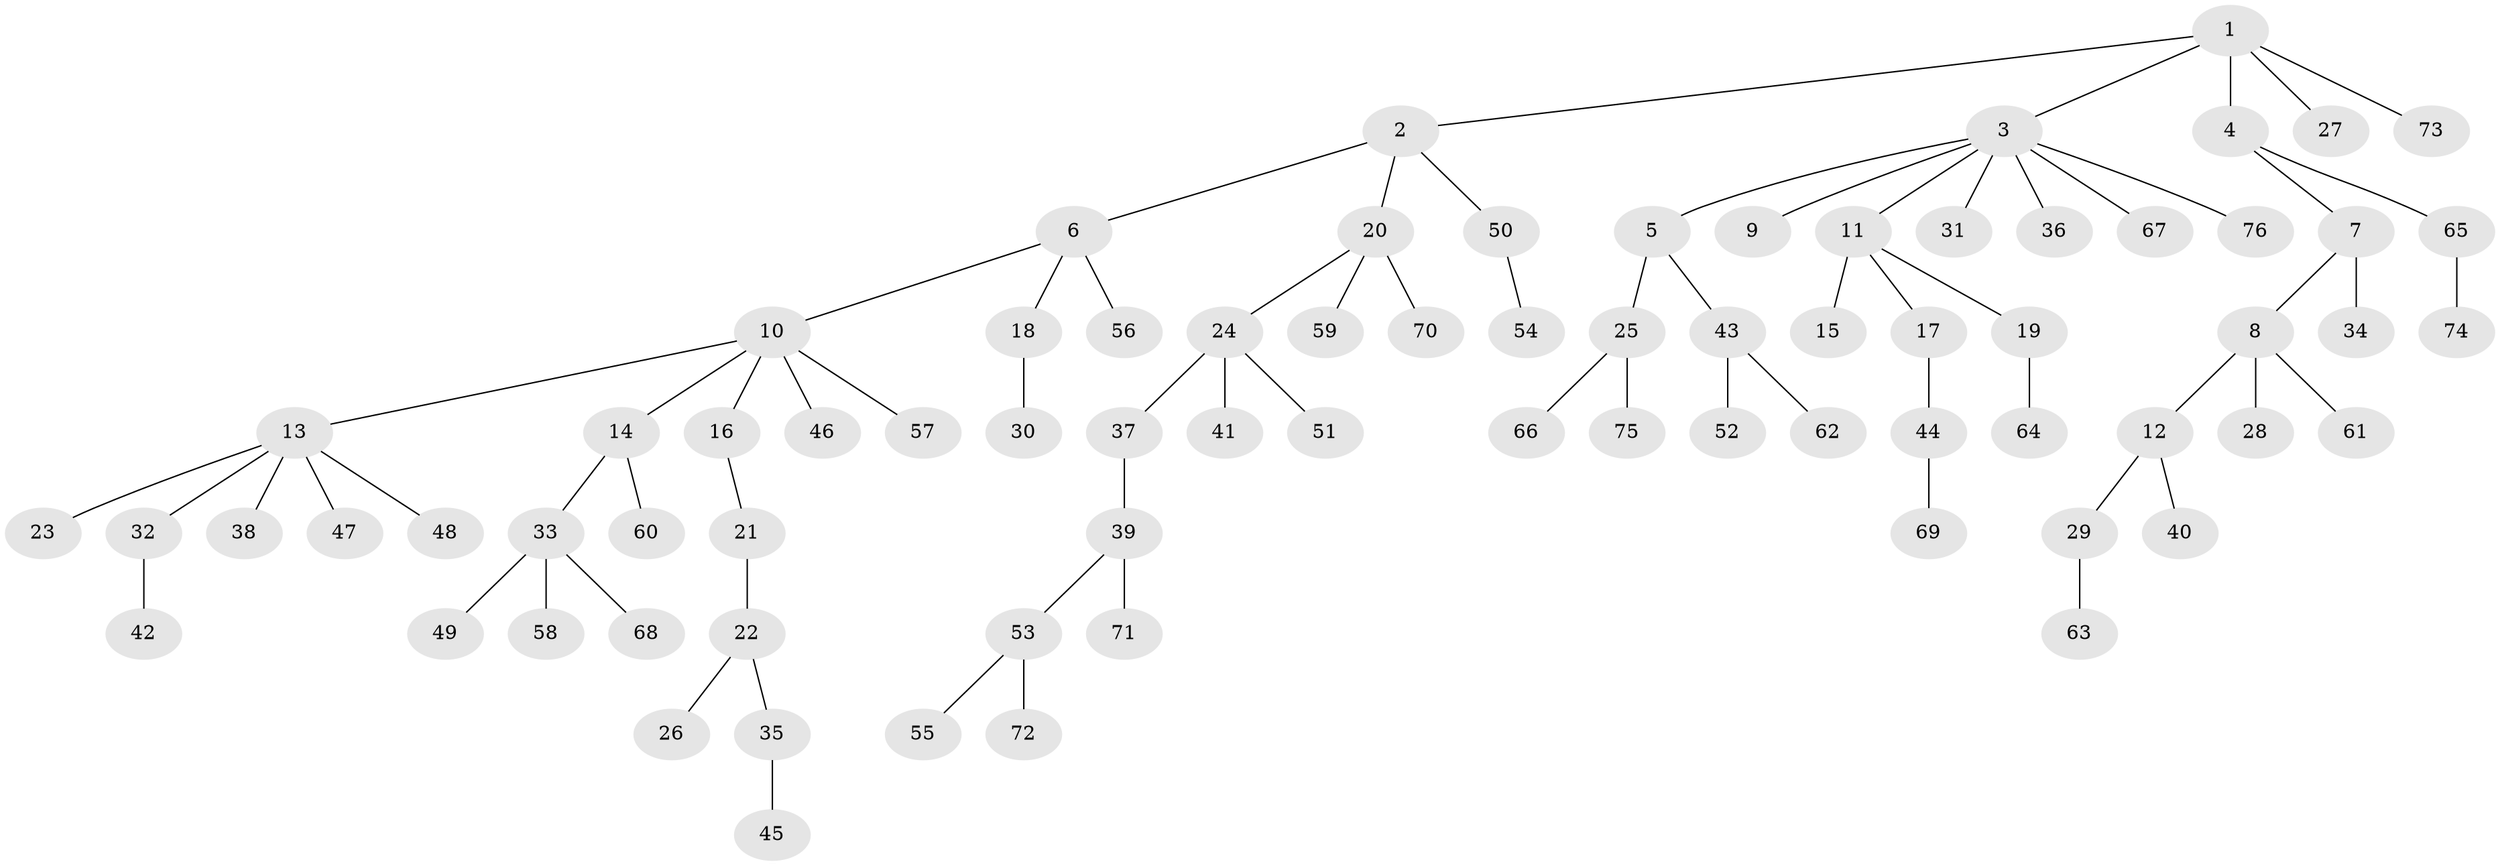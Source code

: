 // coarse degree distribution, {2: 0.21739130434782608, 1: 0.5217391304347826, 4: 0.08695652173913043, 3: 0.13043478260869565, 5: 0.043478260869565216}
// Generated by graph-tools (version 1.1) at 2025/37/03/04/25 23:37:25]
// undirected, 76 vertices, 75 edges
graph export_dot {
  node [color=gray90,style=filled];
  1;
  2;
  3;
  4;
  5;
  6;
  7;
  8;
  9;
  10;
  11;
  12;
  13;
  14;
  15;
  16;
  17;
  18;
  19;
  20;
  21;
  22;
  23;
  24;
  25;
  26;
  27;
  28;
  29;
  30;
  31;
  32;
  33;
  34;
  35;
  36;
  37;
  38;
  39;
  40;
  41;
  42;
  43;
  44;
  45;
  46;
  47;
  48;
  49;
  50;
  51;
  52;
  53;
  54;
  55;
  56;
  57;
  58;
  59;
  60;
  61;
  62;
  63;
  64;
  65;
  66;
  67;
  68;
  69;
  70;
  71;
  72;
  73;
  74;
  75;
  76;
  1 -- 2;
  1 -- 3;
  1 -- 4;
  1 -- 27;
  1 -- 73;
  2 -- 6;
  2 -- 20;
  2 -- 50;
  3 -- 5;
  3 -- 9;
  3 -- 11;
  3 -- 31;
  3 -- 36;
  3 -- 67;
  3 -- 76;
  4 -- 7;
  4 -- 65;
  5 -- 25;
  5 -- 43;
  6 -- 10;
  6 -- 18;
  6 -- 56;
  7 -- 8;
  7 -- 34;
  8 -- 12;
  8 -- 28;
  8 -- 61;
  10 -- 13;
  10 -- 14;
  10 -- 16;
  10 -- 46;
  10 -- 57;
  11 -- 15;
  11 -- 17;
  11 -- 19;
  12 -- 29;
  12 -- 40;
  13 -- 23;
  13 -- 32;
  13 -- 38;
  13 -- 47;
  13 -- 48;
  14 -- 33;
  14 -- 60;
  16 -- 21;
  17 -- 44;
  18 -- 30;
  19 -- 64;
  20 -- 24;
  20 -- 59;
  20 -- 70;
  21 -- 22;
  22 -- 26;
  22 -- 35;
  24 -- 37;
  24 -- 41;
  24 -- 51;
  25 -- 66;
  25 -- 75;
  29 -- 63;
  32 -- 42;
  33 -- 49;
  33 -- 58;
  33 -- 68;
  35 -- 45;
  37 -- 39;
  39 -- 53;
  39 -- 71;
  43 -- 52;
  43 -- 62;
  44 -- 69;
  50 -- 54;
  53 -- 55;
  53 -- 72;
  65 -- 74;
}
